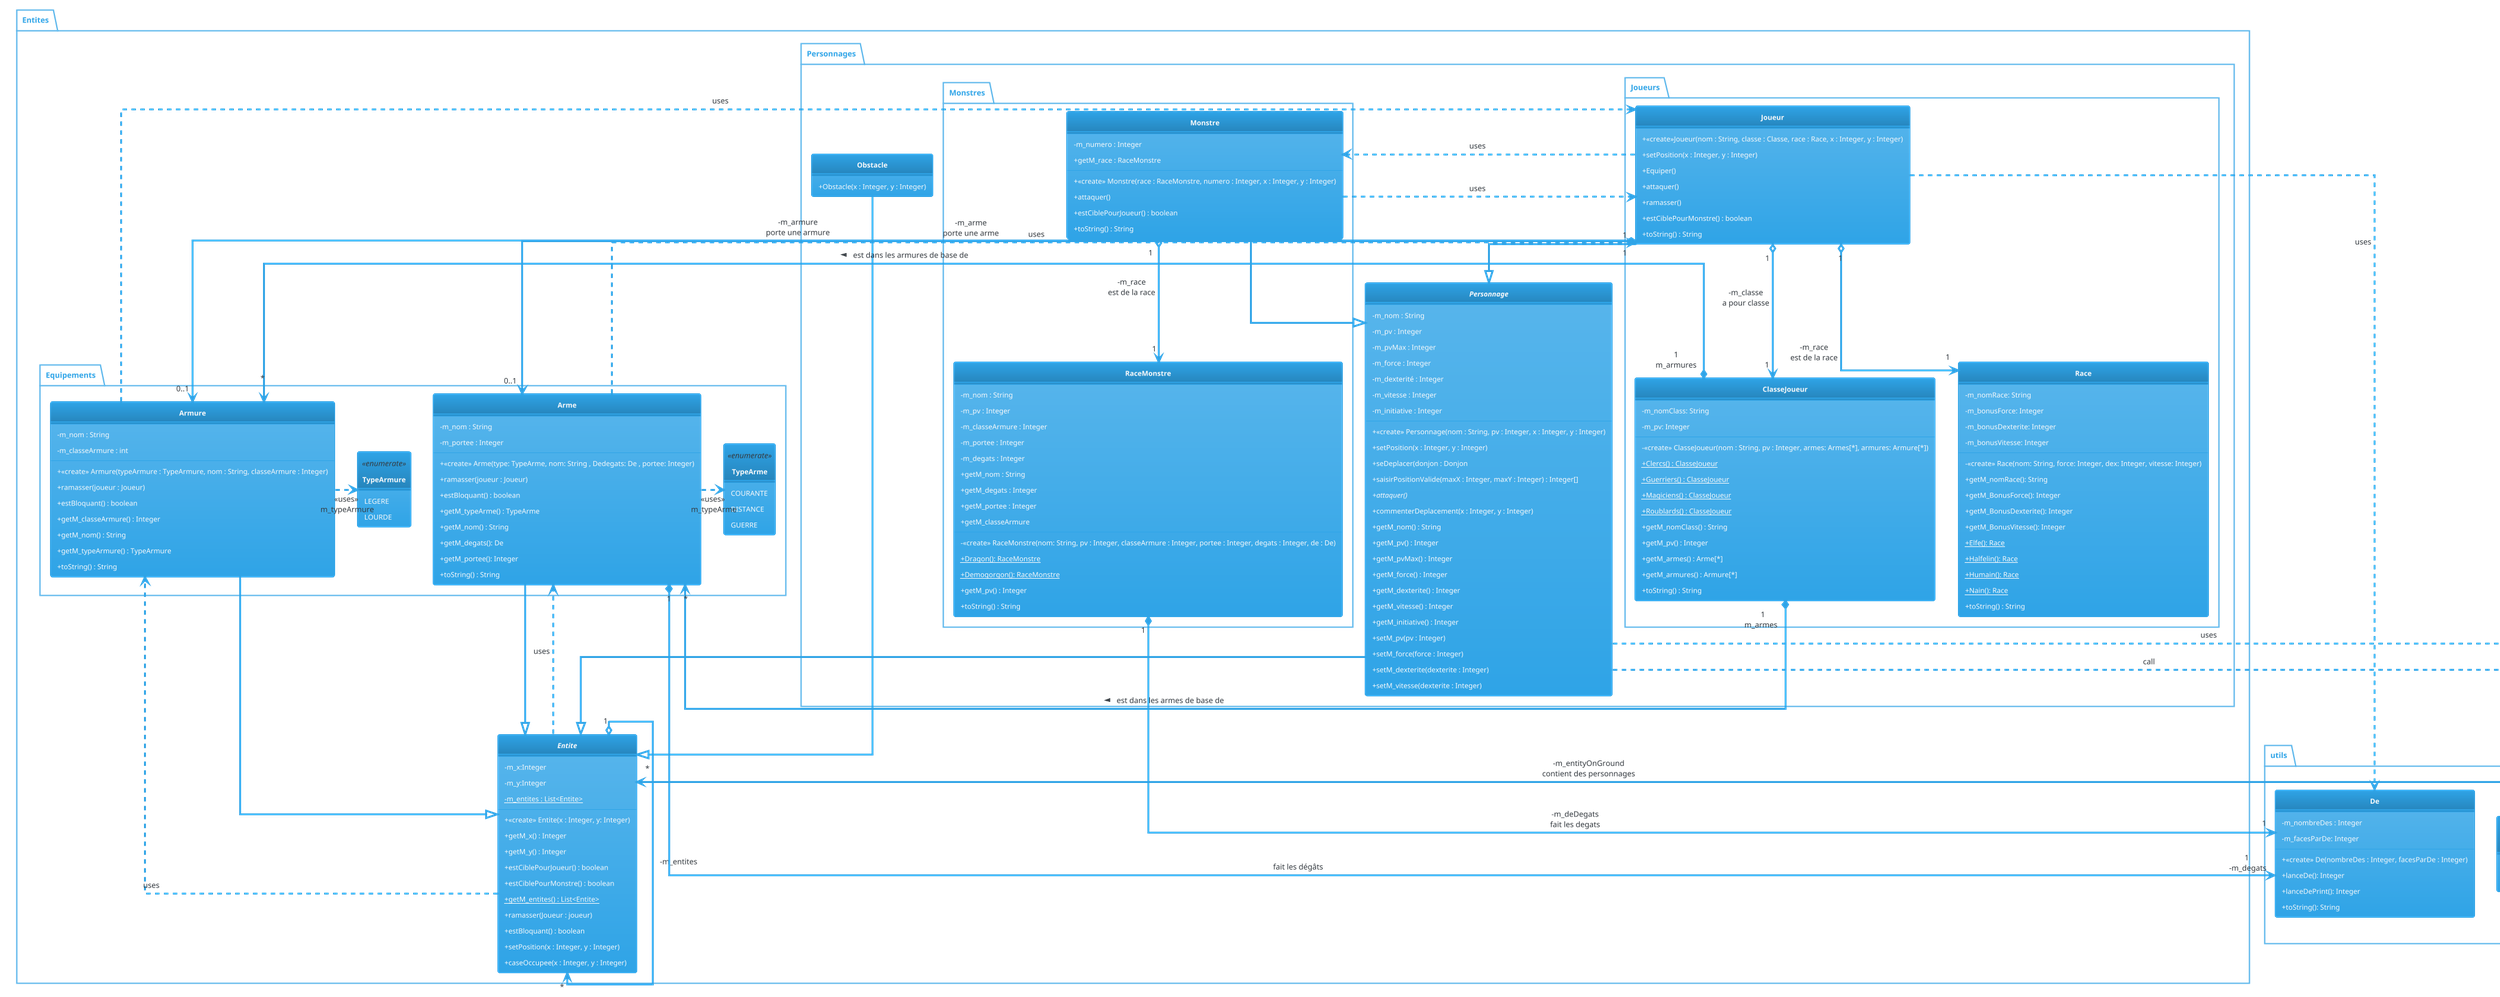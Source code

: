 @startuml
'https://plantuml.com/use-case-diagram
!theme cerulean
skinparam style strictuml
skinparam classFontStyle Bold
skinparam classAttributeIconSize 0
skinparam linetype ortho
hide empty members

package Entites{
    abstract class Entite{
        - m_x:Integer
        - m_y:Integer
        - {static} m_entites : List<Entite>
        + <<create>> Entite(x : Integer, y: Integer)
        + getM_x() : Integer
        + getM_y() : Integer
        + estCiblePourJoueur() : boolean
        + estCiblePourMonstre() : boolean
        + {static} getM_entites() : List<Entite>
        + ramasser(Joueur : joueur)
        + estBloquant() : boolean
        + setPosition(x : Integer, y : Integer)
        + caseOccupee(x : Integer, y : Integer)
    }

    package Equipements
    {

        ' Class Arme
      class Arme{
        - m_nom : String
        - m_portee : Integer
        + <<create>> Arme(type: TypeArme, nom: String , Dedegats: De , portee: Integer)
        + ramasser(joueur : Joueur)
        + estBloquant() : boolean
        + getM_typeArme() : TypeArme
        + getM_nom() : String
        + getM_degats(): De
        + getM_portee(): Integer
        + toString() : String
      }
      enum TypeArme <<enumerate>>
      {
        COURANTE
        DISTANCE
        GUERRE
      }
      ' Class Armure
      class Armure{
        - m_nom : String
        - m_classeArmure : int
        + <<create>> Armure(typeArmure : TypeArmure, nom : String, classeArmure : Integer)
        + ramasser(joueur : Joueur)
        + estBloquant() : boolean
        + getM_classeArmure() : Integer
        + getM_nom() : String
        + getM_typeArmure() : TypeArmure
        + toString() : String
      }

      enum TypeArmure <<enumerate>>
      {
        LEGERE
        LOURDE
      }
    }

    package Personnages {
        abstract class Personnage{
            -m_nom : String
            -m_pv : Integer
            -m_pvMax : Integer
            -m_force : Integer
            -m_dexterité : Integer
            -m_vitesse : Integer
            -m_initiative : Integer
            + <<create>> Personnage(nom : String, pv : Integer, x : Integer, y : Integer)
            + setPosition(x : Integer, y : Integer)
            + seDeplacer(donjon : Donjon
            + saisirPositionValide(maxX : Integer, maxY : Integer) : Integer[]
            + {abstract} attaquer()
            + commenterDeplacement(x : Integer, y : Integer)
            + getM_nom() : String
            + getM_pv() : Integer
            + getM_pvMax() : Integer
            + getM_force() : Integer
            + getM_dexterite() : Integer
            + getM_vitesse() : Integer
            + getM_initiative() : Integer
            + setM_pv(pv : Integer)
            + setM_force(force : Integer)
            + setM_dexterite(dexterite : Integer)
            + setM_vitesse(dexterite : Integer)

        }
        package Joueurs {
            class Joueur{
                +<<create>>Joueur(nom : String, classe : Classe, race : Race, x : Integer, y : Integer)
                +setPosition(x : Integer, y : Integer)
                +Equiper()
                +attaquer()
                +ramasser()
                +estCiblePourMonstre() : boolean
                +toString() : String
            }

            class ClasseJoueur {
               - m_nomClass: String
               - m_pv: Integer
               - <<create>> ClasseJoueur(nom : String, pv : Integer, armes: Armes[*], armures: Armure[*])
               + {static} Clercs() : ClasseJoueur
               + {static} Guerriers() : ClasseJoueur
               + {static} Magiciens() : ClasseJoueur
               + {static} Roublards() : ClasseJoueur
               + getM_nomClass() : String
               + getM_pv() : Integer
               + getM_armes() : Arme[*]
               + getM_armures() : Armure[*]
               + toString() : String
            }

            class Race {
              - m_nomRace: String
              - m_bonusForce: Integer
              - m_bonusDexterite: Integer
              - m_bonusVitesse: Integer
              - <<create>> Race(nom: String, force: Integer, dex: Integer, vitesse: Integer)
              + getM_nomRace(): String
              + getM_BonusForce(): Integer
              + getM_BonusDexterite(): Integer
              + getM_BonusVitesse(): Integer
              + {static} Elfe(): Race
              + {static} Halfelin(): Race
              + {static} Humain(): Race
              + {static} Nain(): Race
              + toString() : String
            }
        }
        package Monstres {
            class Monstre {
                - m_numero : Integer
                + <<create>> Monstre(race : RaceMonstre, numero : Integer, x : Integer, y : Integer)
                + attaquer()
                + estCiblePourJoueur() : boolean
                + getM_race : RaceMonstre
                + toString() : String
            }

            class RaceMonstre {
                - m_nom : String
                - m_pv : Integer
                - m_classeArmure : Integer
                - m_portee : Integer
                - m_degats : Integer
                - <<create>> RaceMonstre(nom: String, pv : Integer, classeArmure : Integer, portee : Integer, degats : Integer, de : De)
                + {static} Dragon(): RaceMonstre
                + {static} Demogorgon(): RaceMonstre
                + getM_pv() : Integer
                + getM_nom : String
                + getM_degats : Integer
                + getM_portee : Integer
                + getM_classeArmure
                + toString() : String
            }
        }

        class Obstacle {
            + Obstacle(x : Integer, y : Integer)
        }
    }
}
package utils
{
  class Donjon{
    - m_longueur : Integer
    - m_largeur : Integer
    + <<Create>> Donjon()
    + addEntityOnGround
    + printLine(longueur : Integer)
    + DonjonGround()
    + getM_longueur() : Integer
    + getM_largeur() : Integer
  }

  class Utils <<static>>{
    + {static} dico : Map<Character, Integer>
    + {static} dico2 : Map<Integer,Character>
  }
  class De
  {
    - m_nombreDes : Integer
    - m_facesParDe: Integer
    + <<create>> De(nombreDes : Integer, facesParDe : Integer)
    + lanceDe(): Integer
    + lanceDePrint(): Integer
    + toString(): String
  }
}

' Relations de Personnage
Personnage <|-up- Joueur
Personnage <|-up- Monstre
Personnage .> Donjon : "uses"
Personnage .> Utils : "«call»"

' Relations de Entite
Entite <|-up- Personnage
Entite <|-up- Arme
Entite <|-up- Armure
Entite <|-up- Obstacle
Entite "1" o--> "*" Entite : -m_entites
Entite ..> Arme : "uses"
Entite ..> Armure : "uses"


' Relations de ClasseJoueur
ClasseJoueur "1\nm_armes  " *----> "*" Arme:est dans les armes de base de >
ClasseJoueur "1\nm_armures" *----> "*\n" Armure : est dans les armures de base de >

' Relations de Joueur

Joueur "1" o--> "0..1" Arme : -m_arme\nporte une arme
Joueur "1" o--> "0..1" Armure : -m_armure\nporte une armure
Joueur "1" o--> "1" Race : -m_race\nest de la race
Joueur "1" o--> "1" ClasseJoueur : -m_classe\na pour classe
Joueur ..> De : "uses"
Joueur ..> Monstre : "uses"

' Relations de Monstre
Monstre "1" o--> "1" RaceMonstre : -m_race\nest de la race
Monstre ..> Joueur : "uses"

' Relations de RaceMonstre
RaceMonstre "1" *--> "1" De : -m_deDegats\nfait les degats

' Class Arme Relations
Arme .> TypeArme : "«uses»\n m_typeArme"
Arme "1" *--> "1\n -m_degats" De : fait les dégâts
Arme .> Joueur : "uses"
'Class Armure Relations
Armure .> TypeArmure : "«uses»\n m_typeArmure"
Armure .> Joueur : "uses"

' Class Donjon Relations
Donjon "1" o--> "*" Entite : -m_entityOnGround\ncontient des personnages

@enduml